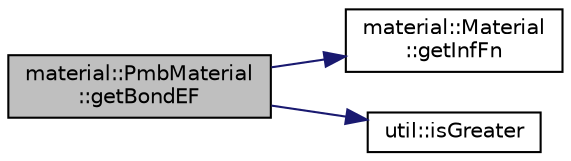 digraph "material::PmbMaterial::getBondEF"
{
  edge [fontname="Helvetica",fontsize="10",labelfontname="Helvetica",labelfontsize="10"];
  node [fontname="Helvetica",fontsize="10",shape=record];
  rankdir="LR";
  Node4 [label="material::PmbMaterial\l::getBondEF",height=0.2,width=0.4,color="black", fillcolor="grey75", style="filled", fontcolor="black"];
  Node4 -> Node5 [color="midnightblue",fontsize="10",style="solid",fontname="Helvetica"];
  Node5 [label="material::Material\l::getInfFn",height=0.2,width=0.4,color="black", fillcolor="white", style="filled",URL="$classmaterial_1_1Material.html#aed952cc1e6d9571deab9810277a1ca50",tooltip="Returns the value of influence function. "];
  Node4 -> Node6 [color="midnightblue",fontsize="10",style="solid",fontname="Helvetica"];
  Node6 [label="util::isGreater",height=0.2,width=0.4,color="black", fillcolor="white", style="filled",URL="$namespaceutil.html#a227b5f8acbd7a403a033663c8893d631",tooltip="Returns true if a > b. "];
}
